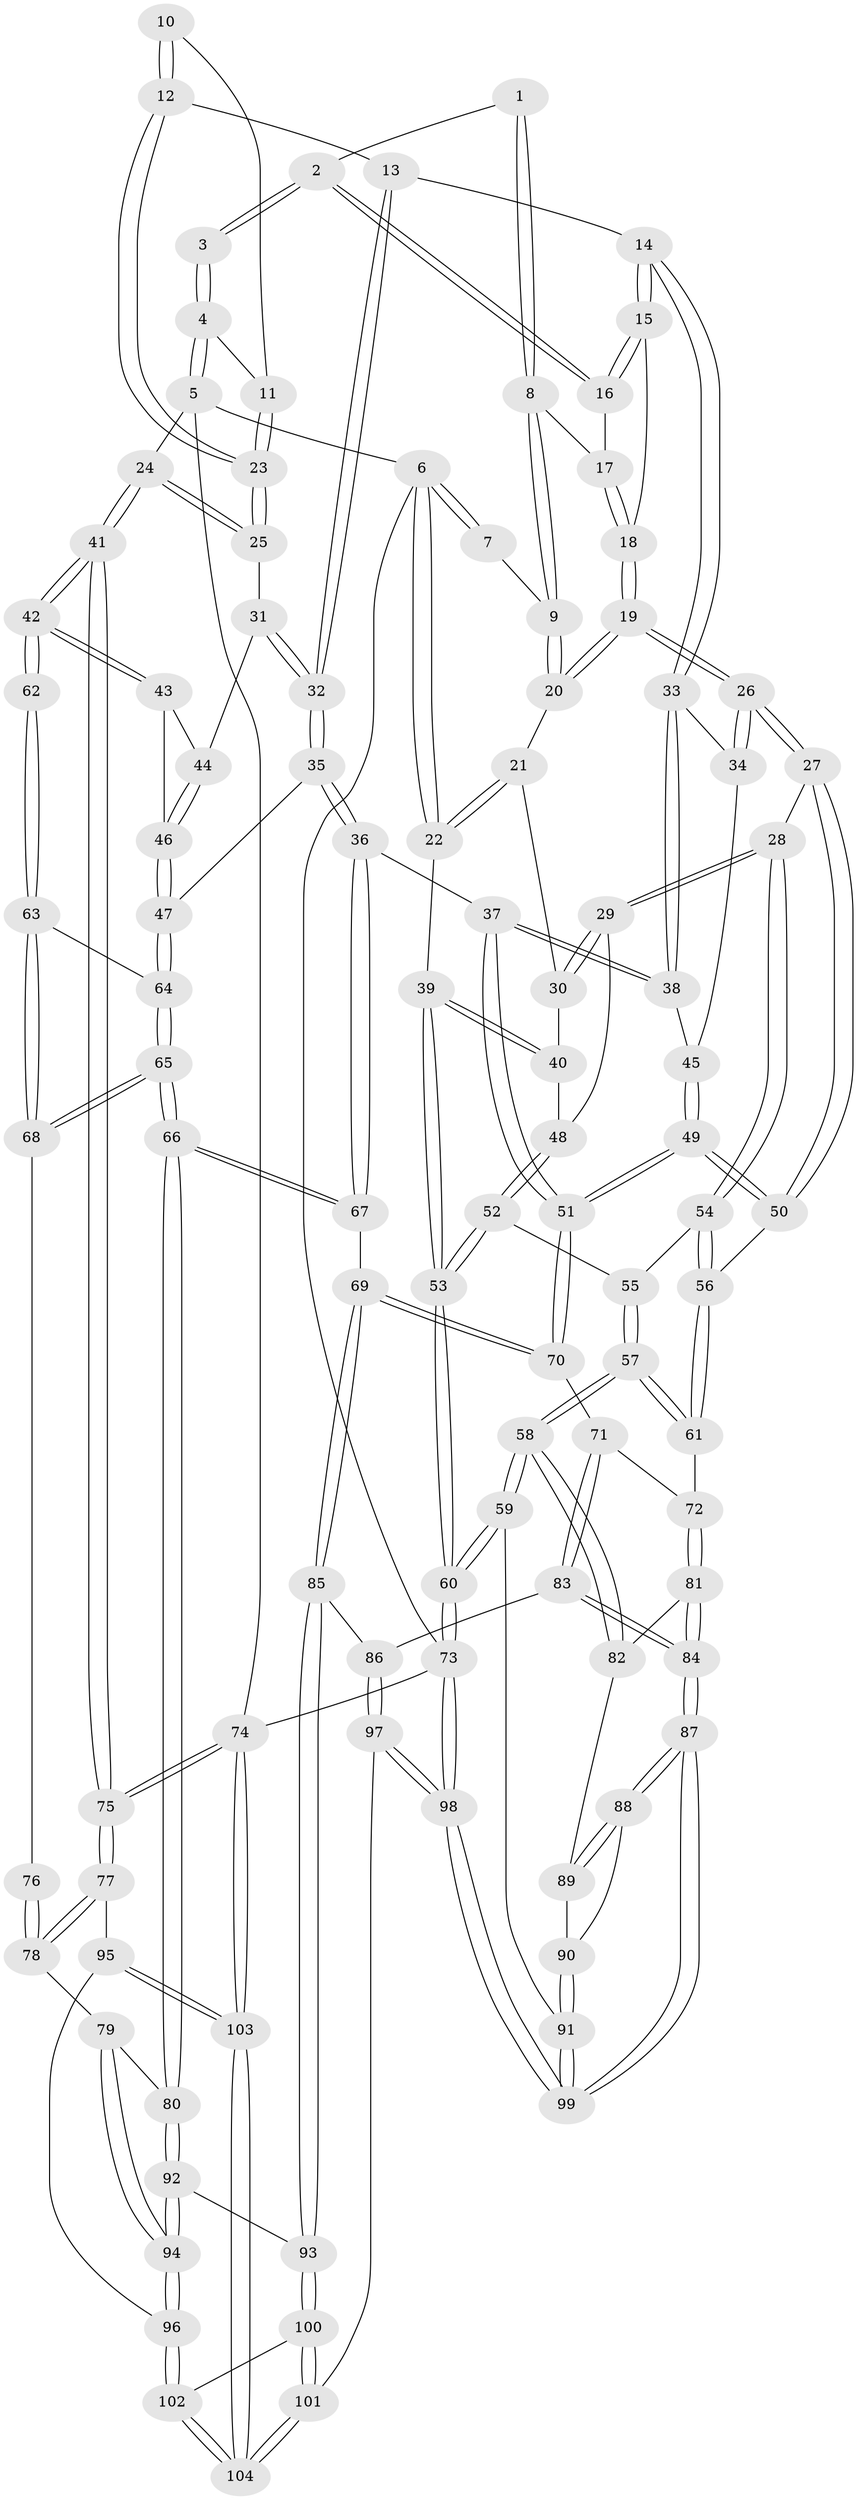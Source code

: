 // Generated by graph-tools (version 1.1) at 2025/51/03/09/25 03:51:00]
// undirected, 104 vertices, 257 edges
graph export_dot {
graph [start="1"]
  node [color=gray90,style=filled];
  1 [pos="+0.42478833111141323+0"];
  2 [pos="+0.5383010126447252+0"];
  3 [pos="+0.5535077745425393+0"];
  4 [pos="+1+0"];
  5 [pos="+1+0"];
  6 [pos="+0+0"];
  7 [pos="+0.2238291572907584+0"];
  8 [pos="+0.32715067139522996+0.08029011071389651"];
  9 [pos="+0.24099392739851955+0.12090900195216496"];
  10 [pos="+0.5820799581272551+0"];
  11 [pos="+0.7638149806260176+0.1312690855253566"];
  12 [pos="+0.6478660707600309+0.17684823285943443"];
  13 [pos="+0.5826416183670344+0.196935068941364"];
  14 [pos="+0.5544208295380005+0.19863116087866653"];
  15 [pos="+0.5477981901431598+0.19113249678083338"];
  16 [pos="+0.4912696402223104+0.05869188900514146"];
  17 [pos="+0.41044476436834987+0.11204534559611629"];
  18 [pos="+0.37463652385772883+0.20546544305085934"];
  19 [pos="+0.3668430516762925+0.21333150769745185"];
  20 [pos="+0.2384937916585802+0.1258087940834287"];
  21 [pos="+0.18976449748282856+0.15412964644324426"];
  22 [pos="+0+0"];
  23 [pos="+0.7592490663995025+0.18261882111851727"];
  24 [pos="+1+0.26134291306033586"];
  25 [pos="+0.7703104008618418+0.1980043493992744"];
  26 [pos="+0.36423980947763024+0.2880734257044414"];
  27 [pos="+0.32693651222425163+0.3332132861972975"];
  28 [pos="+0.19780833720312282+0.3111339338650351"];
  29 [pos="+0.1874367402582295+0.3023127484799495"];
  30 [pos="+0.17014121584450267+0.20332273748507226"];
  31 [pos="+0.7685306283851951+0.20509385459769439"];
  32 [pos="+0.6798208621367584+0.35894155168031927"];
  33 [pos="+0.551478493401715+0.2067214520434525"];
  34 [pos="+0.41408363580606866+0.29238056018183495"];
  35 [pos="+0.6641400818299339+0.41305733977620945"];
  36 [pos="+0.6562449462114683+0.4162738876014636"];
  37 [pos="+0.6125248565473577+0.4134820827518312"];
  38 [pos="+0.5466334843286041+0.32783543706425444"];
  39 [pos="+0+0.12862737777846936"];
  40 [pos="+0+0.2023588010137649"];
  41 [pos="+1+0.3934410521856607"];
  42 [pos="+1+0.3950402848003419"];
  43 [pos="+0.9213693385922851+0.3790290959833952"];
  44 [pos="+0.8123335170123397+0.3374317683993414"];
  45 [pos="+0.48272281084813884+0.33369208227024"];
  46 [pos="+0.7386841885765366+0.4271559730732701"];
  47 [pos="+0.7293200201098947+0.43314281832873497"];
  48 [pos="+0.08795132228956387+0.3391668699858357"];
  49 [pos="+0.40303142302801626+0.5184236817214605"];
  50 [pos="+0.3657823120238295+0.45673863061631437"];
  51 [pos="+0.41340643433013896+0.5453622174794592"];
  52 [pos="+0.05683920644162999+0.39830994061967434"];
  53 [pos="+0+0.5606118406000602"];
  54 [pos="+0.1860111203989473+0.4281908030738461"];
  55 [pos="+0.11876531046042152+0.44300623908129166"];
  56 [pos="+0.19415869970439756+0.44440073682346093"];
  57 [pos="+0.08743593546819146+0.6158444992252657"];
  58 [pos="+0.006722882115754328+0.6775301750202819"];
  59 [pos="+0+0.7394840933267887"];
  60 [pos="+0+0.7448634443290746"];
  61 [pos="+0.18832597539682874+0.5645151265922886"];
  62 [pos="+1+0.43081907550777976"];
  63 [pos="+0.8693634440098535+0.48581404736833655"];
  64 [pos="+0.7533707368689178+0.46126234384866693"];
  65 [pos="+0.7786771288376856+0.6156535547752622"];
  66 [pos="+0.7411540180436328+0.654622085645655"];
  67 [pos="+0.6529286668181961+0.6130053164857353"];
  68 [pos="+0.7917088670546878+0.6121431382788947"];
  69 [pos="+0.5174581558885144+0.6419504597180925"];
  70 [pos="+0.41286591039240716+0.5486262170379478"];
  71 [pos="+0.40274320847078976+0.5556607369229791"];
  72 [pos="+0.3699330293922544+0.5729755004636019"];
  73 [pos="+0+1"];
  74 [pos="+1+1"];
  75 [pos="+1+0.8023769665093201"];
  76 [pos="+0.9104922644307297+0.6149328969637434"];
  77 [pos="+1+0.8186252489870337"];
  78 [pos="+0.928059772626012+0.7792867886465726"];
  79 [pos="+0.9025228062383533+0.7833359925645312"];
  80 [pos="+0.7513724839099375+0.7373165200825677"];
  81 [pos="+0.3376156117082684+0.6345773452582828"];
  82 [pos="+0.26029125896811145+0.7092599942828542"];
  83 [pos="+0.3972947485638638+0.8272917406242776"];
  84 [pos="+0.3524336375927185+0.8355466846997797"];
  85 [pos="+0.5354309915880201+0.7933418713128991"];
  86 [pos="+0.4479706354560256+0.8292846085776565"];
  87 [pos="+0.3319947887534539+0.8465272861136391"];
  88 [pos="+0.3165848793466691+0.8374611462873077"];
  89 [pos="+0.26044720776007063+0.7100215232311835"];
  90 [pos="+0.20259680885847783+0.8189940024309988"];
  91 [pos="+0.07936261695069374+0.8215061584508451"];
  92 [pos="+0.678377717552491+0.8296004425482961"];
  93 [pos="+0.6259248361474745+0.8515845666156759"];
  94 [pos="+0.8162532380940728+0.9300284925786184"];
  95 [pos="+0.9458655284303007+0.9337397713380945"];
  96 [pos="+0.8278413049089919+0.965498306695661"];
  97 [pos="+0.4761851944735597+1"];
  98 [pos="+0.3198737244683581+1"];
  99 [pos="+0.29005911475598506+1"];
  100 [pos="+0.6195728662505122+0.9005484613947657"];
  101 [pos="+0.5243021575264286+1"];
  102 [pos="+0.8129116892656626+1"];
  103 [pos="+1+1"];
  104 [pos="+0.8052360587572518+1"];
  1 -- 2;
  1 -- 8;
  1 -- 8;
  2 -- 3;
  2 -- 3;
  2 -- 16;
  2 -- 16;
  3 -- 4;
  3 -- 4;
  4 -- 5;
  4 -- 5;
  4 -- 11;
  5 -- 6;
  5 -- 24;
  5 -- 74;
  6 -- 7;
  6 -- 7;
  6 -- 22;
  6 -- 22;
  6 -- 73;
  7 -- 9;
  8 -- 9;
  8 -- 9;
  8 -- 17;
  9 -- 20;
  9 -- 20;
  10 -- 11;
  10 -- 12;
  10 -- 12;
  11 -- 23;
  11 -- 23;
  12 -- 13;
  12 -- 23;
  12 -- 23;
  13 -- 14;
  13 -- 32;
  13 -- 32;
  14 -- 15;
  14 -- 15;
  14 -- 33;
  14 -- 33;
  15 -- 16;
  15 -- 16;
  15 -- 18;
  16 -- 17;
  17 -- 18;
  17 -- 18;
  18 -- 19;
  18 -- 19;
  19 -- 20;
  19 -- 20;
  19 -- 26;
  19 -- 26;
  20 -- 21;
  21 -- 22;
  21 -- 22;
  21 -- 30;
  22 -- 39;
  23 -- 25;
  23 -- 25;
  24 -- 25;
  24 -- 25;
  24 -- 41;
  24 -- 41;
  25 -- 31;
  26 -- 27;
  26 -- 27;
  26 -- 34;
  26 -- 34;
  27 -- 28;
  27 -- 50;
  27 -- 50;
  28 -- 29;
  28 -- 29;
  28 -- 54;
  28 -- 54;
  29 -- 30;
  29 -- 30;
  29 -- 48;
  30 -- 40;
  31 -- 32;
  31 -- 32;
  31 -- 44;
  32 -- 35;
  32 -- 35;
  33 -- 34;
  33 -- 38;
  33 -- 38;
  34 -- 45;
  35 -- 36;
  35 -- 36;
  35 -- 47;
  36 -- 37;
  36 -- 67;
  36 -- 67;
  37 -- 38;
  37 -- 38;
  37 -- 51;
  37 -- 51;
  38 -- 45;
  39 -- 40;
  39 -- 40;
  39 -- 53;
  39 -- 53;
  40 -- 48;
  41 -- 42;
  41 -- 42;
  41 -- 75;
  41 -- 75;
  42 -- 43;
  42 -- 43;
  42 -- 62;
  42 -- 62;
  43 -- 44;
  43 -- 46;
  44 -- 46;
  44 -- 46;
  45 -- 49;
  45 -- 49;
  46 -- 47;
  46 -- 47;
  47 -- 64;
  47 -- 64;
  48 -- 52;
  48 -- 52;
  49 -- 50;
  49 -- 50;
  49 -- 51;
  49 -- 51;
  50 -- 56;
  51 -- 70;
  51 -- 70;
  52 -- 53;
  52 -- 53;
  52 -- 55;
  53 -- 60;
  53 -- 60;
  54 -- 55;
  54 -- 56;
  54 -- 56;
  55 -- 57;
  55 -- 57;
  56 -- 61;
  56 -- 61;
  57 -- 58;
  57 -- 58;
  57 -- 61;
  57 -- 61;
  58 -- 59;
  58 -- 59;
  58 -- 82;
  58 -- 82;
  59 -- 60;
  59 -- 60;
  59 -- 91;
  60 -- 73;
  60 -- 73;
  61 -- 72;
  62 -- 63;
  62 -- 63;
  63 -- 64;
  63 -- 68;
  63 -- 68;
  64 -- 65;
  64 -- 65;
  65 -- 66;
  65 -- 66;
  65 -- 68;
  65 -- 68;
  66 -- 67;
  66 -- 67;
  66 -- 80;
  66 -- 80;
  67 -- 69;
  68 -- 76;
  69 -- 70;
  69 -- 70;
  69 -- 85;
  69 -- 85;
  70 -- 71;
  71 -- 72;
  71 -- 83;
  71 -- 83;
  72 -- 81;
  72 -- 81;
  73 -- 98;
  73 -- 98;
  73 -- 74;
  74 -- 75;
  74 -- 75;
  74 -- 103;
  74 -- 103;
  75 -- 77;
  75 -- 77;
  76 -- 78;
  76 -- 78;
  77 -- 78;
  77 -- 78;
  77 -- 95;
  78 -- 79;
  79 -- 80;
  79 -- 94;
  79 -- 94;
  80 -- 92;
  80 -- 92;
  81 -- 82;
  81 -- 84;
  81 -- 84;
  82 -- 89;
  83 -- 84;
  83 -- 84;
  83 -- 86;
  84 -- 87;
  84 -- 87;
  85 -- 86;
  85 -- 93;
  85 -- 93;
  86 -- 97;
  86 -- 97;
  87 -- 88;
  87 -- 88;
  87 -- 99;
  87 -- 99;
  88 -- 89;
  88 -- 89;
  88 -- 90;
  89 -- 90;
  90 -- 91;
  90 -- 91;
  91 -- 99;
  91 -- 99;
  92 -- 93;
  92 -- 94;
  92 -- 94;
  93 -- 100;
  93 -- 100;
  94 -- 96;
  94 -- 96;
  95 -- 96;
  95 -- 103;
  95 -- 103;
  96 -- 102;
  96 -- 102;
  97 -- 98;
  97 -- 98;
  97 -- 101;
  98 -- 99;
  98 -- 99;
  100 -- 101;
  100 -- 101;
  100 -- 102;
  101 -- 104;
  101 -- 104;
  102 -- 104;
  102 -- 104;
  103 -- 104;
  103 -- 104;
}
